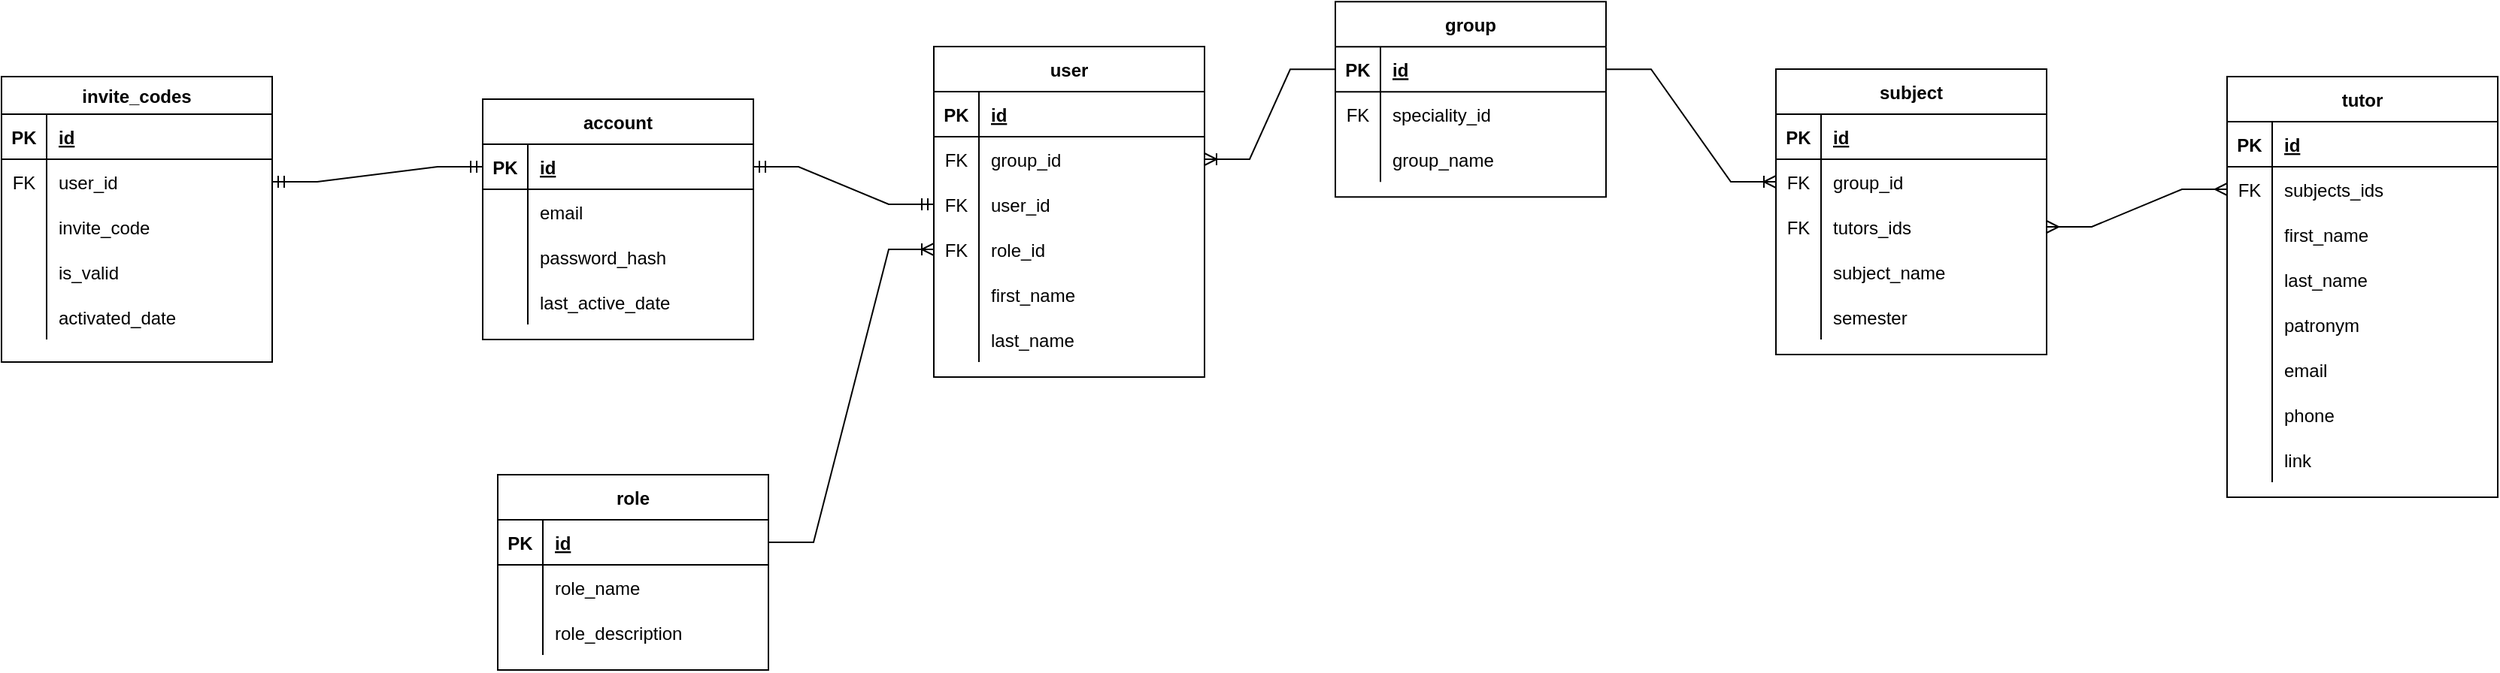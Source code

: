 <mxfile version="16.6.6" type="github">
  <diagram id="R2lEEEUBdFMjLlhIrx00" name="Page-1">
    <mxGraphModel dx="1038" dy="543" grid="1" gridSize="10" guides="1" tooltips="1" connect="1" arrows="1" fold="1" page="1" pageScale="1" pageWidth="3300" pageHeight="2339" math="0" shadow="0" extFonts="Permanent Marker^https://fonts.googleapis.com/css?family=Permanent+Marker">
      <root>
        <mxCell id="0" />
        <mxCell id="1" parent="0" />
        <mxCell id="s9eudYA9k4VS2AkBvRyM-84" value="group" style="shape=table;startSize=30;container=1;collapsible=1;childLayout=tableLayout;fixedRows=1;rowLines=0;fontStyle=1;align=center;resizeLast=1;" parent="1" vertex="1">
          <mxGeometry x="1457" y="1205.13" width="180" height="130" as="geometry" />
        </mxCell>
        <mxCell id="s9eudYA9k4VS2AkBvRyM-85" value="" style="shape=tableRow;horizontal=0;startSize=0;swimlaneHead=0;swimlaneBody=0;fillColor=none;collapsible=0;dropTarget=0;points=[[0,0.5],[1,0.5]];portConstraint=eastwest;top=0;left=0;right=0;bottom=1;" parent="s9eudYA9k4VS2AkBvRyM-84" vertex="1">
          <mxGeometry y="30" width="180" height="30" as="geometry" />
        </mxCell>
        <mxCell id="s9eudYA9k4VS2AkBvRyM-86" value="PK" style="shape=partialRectangle;connectable=0;fillColor=none;top=0;left=0;bottom=0;right=0;fontStyle=1;overflow=hidden;" parent="s9eudYA9k4VS2AkBvRyM-85" vertex="1">
          <mxGeometry width="30" height="30" as="geometry">
            <mxRectangle width="30" height="30" as="alternateBounds" />
          </mxGeometry>
        </mxCell>
        <mxCell id="s9eudYA9k4VS2AkBvRyM-87" value="id" style="shape=partialRectangle;connectable=0;fillColor=none;top=0;left=0;bottom=0;right=0;align=left;spacingLeft=6;fontStyle=5;overflow=hidden;" parent="s9eudYA9k4VS2AkBvRyM-85" vertex="1">
          <mxGeometry x="30" width="150" height="30" as="geometry">
            <mxRectangle width="150" height="30" as="alternateBounds" />
          </mxGeometry>
        </mxCell>
        <mxCell id="s9eudYA9k4VS2AkBvRyM-88" value="" style="shape=tableRow;horizontal=0;startSize=0;swimlaneHead=0;swimlaneBody=0;fillColor=none;collapsible=0;dropTarget=0;points=[[0,0.5],[1,0.5]];portConstraint=eastwest;top=0;left=0;right=0;bottom=0;" parent="s9eudYA9k4VS2AkBvRyM-84" vertex="1">
          <mxGeometry y="60" width="180" height="30" as="geometry" />
        </mxCell>
        <mxCell id="s9eudYA9k4VS2AkBvRyM-89" value="FK" style="shape=partialRectangle;connectable=0;fillColor=none;top=0;left=0;bottom=0;right=0;fontStyle=0;overflow=hidden;" parent="s9eudYA9k4VS2AkBvRyM-88" vertex="1">
          <mxGeometry width="30" height="30" as="geometry">
            <mxRectangle width="30" height="30" as="alternateBounds" />
          </mxGeometry>
        </mxCell>
        <mxCell id="s9eudYA9k4VS2AkBvRyM-90" value="speciality_id" style="shape=partialRectangle;connectable=0;fillColor=none;top=0;left=0;bottom=0;right=0;align=left;spacingLeft=6;fontStyle=0;overflow=hidden;" parent="s9eudYA9k4VS2AkBvRyM-88" vertex="1">
          <mxGeometry x="30" width="150" height="30" as="geometry">
            <mxRectangle width="150" height="30" as="alternateBounds" />
          </mxGeometry>
        </mxCell>
        <mxCell id="s9eudYA9k4VS2AkBvRyM-91" value="" style="shape=tableRow;horizontal=0;startSize=0;swimlaneHead=0;swimlaneBody=0;fillColor=none;collapsible=0;dropTarget=0;points=[[0,0.5],[1,0.5]];portConstraint=eastwest;top=0;left=0;right=0;bottom=0;" parent="s9eudYA9k4VS2AkBvRyM-84" vertex="1">
          <mxGeometry y="90" width="180" height="30" as="geometry" />
        </mxCell>
        <mxCell id="s9eudYA9k4VS2AkBvRyM-92" value="" style="shape=partialRectangle;connectable=0;fillColor=none;top=0;left=0;bottom=0;right=0;editable=1;overflow=hidden;" parent="s9eudYA9k4VS2AkBvRyM-91" vertex="1">
          <mxGeometry width="30" height="30" as="geometry">
            <mxRectangle width="30" height="30" as="alternateBounds" />
          </mxGeometry>
        </mxCell>
        <mxCell id="s9eudYA9k4VS2AkBvRyM-93" value="group_name" style="shape=partialRectangle;connectable=0;fillColor=none;top=0;left=0;bottom=0;right=0;align=left;spacingLeft=6;overflow=hidden;" parent="s9eudYA9k4VS2AkBvRyM-91" vertex="1">
          <mxGeometry x="30" width="150" height="30" as="geometry">
            <mxRectangle width="150" height="30" as="alternateBounds" />
          </mxGeometry>
        </mxCell>
        <mxCell id="s9eudYA9k4VS2AkBvRyM-110" value="subject" style="shape=table;startSize=30;container=1;collapsible=1;childLayout=tableLayout;fixedRows=1;rowLines=0;fontStyle=1;align=center;resizeLast=1;" parent="1" vertex="1">
          <mxGeometry x="1750" y="1250" width="180" height="190" as="geometry" />
        </mxCell>
        <mxCell id="s9eudYA9k4VS2AkBvRyM-111" value="" style="shape=tableRow;horizontal=0;startSize=0;swimlaneHead=0;swimlaneBody=0;fillColor=none;collapsible=0;dropTarget=0;points=[[0,0.5],[1,0.5]];portConstraint=eastwest;top=0;left=0;right=0;bottom=1;" parent="s9eudYA9k4VS2AkBvRyM-110" vertex="1">
          <mxGeometry y="30" width="180" height="30" as="geometry" />
        </mxCell>
        <mxCell id="s9eudYA9k4VS2AkBvRyM-112" value="PK" style="shape=partialRectangle;connectable=0;fillColor=none;top=0;left=0;bottom=0;right=0;fontStyle=1;overflow=hidden;" parent="s9eudYA9k4VS2AkBvRyM-111" vertex="1">
          <mxGeometry width="30" height="30" as="geometry">
            <mxRectangle width="30" height="30" as="alternateBounds" />
          </mxGeometry>
        </mxCell>
        <mxCell id="s9eudYA9k4VS2AkBvRyM-113" value="id" style="shape=partialRectangle;connectable=0;fillColor=none;top=0;left=0;bottom=0;right=0;align=left;spacingLeft=6;fontStyle=5;overflow=hidden;" parent="s9eudYA9k4VS2AkBvRyM-111" vertex="1">
          <mxGeometry x="30" width="150" height="30" as="geometry">
            <mxRectangle width="150" height="30" as="alternateBounds" />
          </mxGeometry>
        </mxCell>
        <mxCell id="s9eudYA9k4VS2AkBvRyM-114" value="" style="shape=tableRow;horizontal=0;startSize=0;swimlaneHead=0;swimlaneBody=0;fillColor=none;collapsible=0;dropTarget=0;points=[[0,0.5],[1,0.5]];portConstraint=eastwest;top=0;left=0;right=0;bottom=0;" parent="s9eudYA9k4VS2AkBvRyM-110" vertex="1">
          <mxGeometry y="60" width="180" height="30" as="geometry" />
        </mxCell>
        <mxCell id="s9eudYA9k4VS2AkBvRyM-115" value="FK" style="shape=partialRectangle;connectable=0;fillColor=none;top=0;left=0;bottom=0;right=0;fontStyle=0;overflow=hidden;" parent="s9eudYA9k4VS2AkBvRyM-114" vertex="1">
          <mxGeometry width="30" height="30" as="geometry">
            <mxRectangle width="30" height="30" as="alternateBounds" />
          </mxGeometry>
        </mxCell>
        <mxCell id="s9eudYA9k4VS2AkBvRyM-116" value="group_id" style="shape=partialRectangle;connectable=0;fillColor=none;top=0;left=0;bottom=0;right=0;align=left;spacingLeft=6;fontStyle=0;overflow=hidden;" parent="s9eudYA9k4VS2AkBvRyM-114" vertex="1">
          <mxGeometry x="30" width="150" height="30" as="geometry">
            <mxRectangle width="150" height="30" as="alternateBounds" />
          </mxGeometry>
        </mxCell>
        <mxCell id="s9eudYA9k4VS2AkBvRyM-117" value="" style="shape=tableRow;horizontal=0;startSize=0;swimlaneHead=0;swimlaneBody=0;fillColor=none;collapsible=0;dropTarget=0;points=[[0,0.5],[1,0.5]];portConstraint=eastwest;top=0;left=0;right=0;bottom=0;" parent="s9eudYA9k4VS2AkBvRyM-110" vertex="1">
          <mxGeometry y="90" width="180" height="30" as="geometry" />
        </mxCell>
        <mxCell id="s9eudYA9k4VS2AkBvRyM-118" value="FK" style="shape=partialRectangle;connectable=0;fillColor=none;top=0;left=0;bottom=0;right=0;fontStyle=0;overflow=hidden;" parent="s9eudYA9k4VS2AkBvRyM-117" vertex="1">
          <mxGeometry width="30" height="30" as="geometry">
            <mxRectangle width="30" height="30" as="alternateBounds" />
          </mxGeometry>
        </mxCell>
        <mxCell id="s9eudYA9k4VS2AkBvRyM-119" value="tutors_ids" style="shape=partialRectangle;connectable=0;fillColor=none;top=0;left=0;bottom=0;right=0;align=left;spacingLeft=6;fontStyle=0;overflow=hidden;" parent="s9eudYA9k4VS2AkBvRyM-117" vertex="1">
          <mxGeometry x="30" width="150" height="30" as="geometry">
            <mxRectangle width="150" height="30" as="alternateBounds" />
          </mxGeometry>
        </mxCell>
        <mxCell id="s9eudYA9k4VS2AkBvRyM-120" value="" style="shape=tableRow;horizontal=0;startSize=0;swimlaneHead=0;swimlaneBody=0;fillColor=none;collapsible=0;dropTarget=0;points=[[0,0.5],[1,0.5]];portConstraint=eastwest;top=0;left=0;right=0;bottom=0;" parent="s9eudYA9k4VS2AkBvRyM-110" vertex="1">
          <mxGeometry y="120" width="180" height="30" as="geometry" />
        </mxCell>
        <mxCell id="s9eudYA9k4VS2AkBvRyM-121" value="" style="shape=partialRectangle;connectable=0;fillColor=none;top=0;left=0;bottom=0;right=0;editable=1;overflow=hidden;" parent="s9eudYA9k4VS2AkBvRyM-120" vertex="1">
          <mxGeometry width="30" height="30" as="geometry">
            <mxRectangle width="30" height="30" as="alternateBounds" />
          </mxGeometry>
        </mxCell>
        <mxCell id="s9eudYA9k4VS2AkBvRyM-122" value="subject_name" style="shape=partialRectangle;connectable=0;fillColor=none;top=0;left=0;bottom=0;right=0;align=left;spacingLeft=6;overflow=hidden;" parent="s9eudYA9k4VS2AkBvRyM-120" vertex="1">
          <mxGeometry x="30" width="150" height="30" as="geometry">
            <mxRectangle width="150" height="30" as="alternateBounds" />
          </mxGeometry>
        </mxCell>
        <mxCell id="s9eudYA9k4VS2AkBvRyM-123" value="" style="shape=tableRow;horizontal=0;startSize=0;swimlaneHead=0;swimlaneBody=0;fillColor=none;collapsible=0;dropTarget=0;points=[[0,0.5],[1,0.5]];portConstraint=eastwest;top=0;left=0;right=0;bottom=0;" parent="s9eudYA9k4VS2AkBvRyM-110" vertex="1">
          <mxGeometry y="150" width="180" height="30" as="geometry" />
        </mxCell>
        <mxCell id="s9eudYA9k4VS2AkBvRyM-124" value="" style="shape=partialRectangle;connectable=0;fillColor=none;top=0;left=0;bottom=0;right=0;editable=1;overflow=hidden;" parent="s9eudYA9k4VS2AkBvRyM-123" vertex="1">
          <mxGeometry width="30" height="30" as="geometry">
            <mxRectangle width="30" height="30" as="alternateBounds" />
          </mxGeometry>
        </mxCell>
        <mxCell id="s9eudYA9k4VS2AkBvRyM-125" value="semester" style="shape=partialRectangle;connectable=0;fillColor=none;top=0;left=0;bottom=0;right=0;align=left;spacingLeft=6;overflow=hidden;" parent="s9eudYA9k4VS2AkBvRyM-123" vertex="1">
          <mxGeometry x="30" width="150" height="30" as="geometry">
            <mxRectangle width="150" height="30" as="alternateBounds" />
          </mxGeometry>
        </mxCell>
        <mxCell id="s9eudYA9k4VS2AkBvRyM-126" value="" style="edgeStyle=entityRelationEdgeStyle;fontSize=12;html=1;endArrow=ERoneToMany;rounded=0;entryX=0;entryY=0.5;entryDx=0;entryDy=0;exitX=1;exitY=0.5;exitDx=0;exitDy=0;" parent="1" source="s9eudYA9k4VS2AkBvRyM-85" target="s9eudYA9k4VS2AkBvRyM-114" edge="1">
          <mxGeometry width="100" height="100" relative="1" as="geometry">
            <mxPoint x="1987" y="1375.13" as="sourcePoint" />
            <mxPoint x="2087" y="1275.13" as="targetPoint" />
          </mxGeometry>
        </mxCell>
        <mxCell id="s9eudYA9k4VS2AkBvRyM-209" value="tutor" style="shape=table;startSize=30;container=1;collapsible=1;childLayout=tableLayout;fixedRows=1;rowLines=0;fontStyle=1;align=center;resizeLast=1;" parent="1" vertex="1">
          <mxGeometry x="2050" y="1255" width="180" height="280" as="geometry" />
        </mxCell>
        <mxCell id="s9eudYA9k4VS2AkBvRyM-210" value="" style="shape=tableRow;horizontal=0;startSize=0;swimlaneHead=0;swimlaneBody=0;fillColor=none;collapsible=0;dropTarget=0;points=[[0,0.5],[1,0.5]];portConstraint=eastwest;top=0;left=0;right=0;bottom=1;" parent="s9eudYA9k4VS2AkBvRyM-209" vertex="1">
          <mxGeometry y="30" width="180" height="30" as="geometry" />
        </mxCell>
        <mxCell id="s9eudYA9k4VS2AkBvRyM-211" value="PK" style="shape=partialRectangle;connectable=0;fillColor=none;top=0;left=0;bottom=0;right=0;fontStyle=1;overflow=hidden;" parent="s9eudYA9k4VS2AkBvRyM-210" vertex="1">
          <mxGeometry width="30" height="30" as="geometry">
            <mxRectangle width="30" height="30" as="alternateBounds" />
          </mxGeometry>
        </mxCell>
        <mxCell id="s9eudYA9k4VS2AkBvRyM-212" value="id" style="shape=partialRectangle;connectable=0;fillColor=none;top=0;left=0;bottom=0;right=0;align=left;spacingLeft=6;fontStyle=5;overflow=hidden;" parent="s9eudYA9k4VS2AkBvRyM-210" vertex="1">
          <mxGeometry x="30" width="150" height="30" as="geometry">
            <mxRectangle width="150" height="30" as="alternateBounds" />
          </mxGeometry>
        </mxCell>
        <mxCell id="s9eudYA9k4VS2AkBvRyM-213" value="" style="shape=tableRow;horizontal=0;startSize=0;swimlaneHead=0;swimlaneBody=0;fillColor=none;collapsible=0;dropTarget=0;points=[[0,0.5],[1,0.5]];portConstraint=eastwest;top=0;left=0;right=0;bottom=0;" parent="s9eudYA9k4VS2AkBvRyM-209" vertex="1">
          <mxGeometry y="60" width="180" height="30" as="geometry" />
        </mxCell>
        <mxCell id="s9eudYA9k4VS2AkBvRyM-214" value="FK" style="shape=partialRectangle;connectable=0;fillColor=none;top=0;left=0;bottom=0;right=0;fontStyle=0;overflow=hidden;" parent="s9eudYA9k4VS2AkBvRyM-213" vertex="1">
          <mxGeometry width="30" height="30" as="geometry">
            <mxRectangle width="30" height="30" as="alternateBounds" />
          </mxGeometry>
        </mxCell>
        <mxCell id="s9eudYA9k4VS2AkBvRyM-215" value="subjects_ids" style="shape=partialRectangle;connectable=0;fillColor=none;top=0;left=0;bottom=0;right=0;align=left;spacingLeft=6;fontStyle=0;overflow=hidden;" parent="s9eudYA9k4VS2AkBvRyM-213" vertex="1">
          <mxGeometry x="30" width="150" height="30" as="geometry">
            <mxRectangle width="150" height="30" as="alternateBounds" />
          </mxGeometry>
        </mxCell>
        <mxCell id="s9eudYA9k4VS2AkBvRyM-216" value="" style="shape=tableRow;horizontal=0;startSize=0;swimlaneHead=0;swimlaneBody=0;fillColor=none;collapsible=0;dropTarget=0;points=[[0,0.5],[1,0.5]];portConstraint=eastwest;top=0;left=0;right=0;bottom=0;" parent="s9eudYA9k4VS2AkBvRyM-209" vertex="1">
          <mxGeometry y="90" width="180" height="30" as="geometry" />
        </mxCell>
        <mxCell id="s9eudYA9k4VS2AkBvRyM-217" value="" style="shape=partialRectangle;connectable=0;fillColor=none;top=0;left=0;bottom=0;right=0;editable=1;overflow=hidden;" parent="s9eudYA9k4VS2AkBvRyM-216" vertex="1">
          <mxGeometry width="30" height="30" as="geometry">
            <mxRectangle width="30" height="30" as="alternateBounds" />
          </mxGeometry>
        </mxCell>
        <mxCell id="s9eudYA9k4VS2AkBvRyM-218" value="first_name" style="shape=partialRectangle;connectable=0;fillColor=none;top=0;left=0;bottom=0;right=0;align=left;spacingLeft=6;overflow=hidden;" parent="s9eudYA9k4VS2AkBvRyM-216" vertex="1">
          <mxGeometry x="30" width="150" height="30" as="geometry">
            <mxRectangle width="150" height="30" as="alternateBounds" />
          </mxGeometry>
        </mxCell>
        <mxCell id="s9eudYA9k4VS2AkBvRyM-219" value="" style="shape=tableRow;horizontal=0;startSize=0;swimlaneHead=0;swimlaneBody=0;fillColor=none;collapsible=0;dropTarget=0;points=[[0,0.5],[1,0.5]];portConstraint=eastwest;top=0;left=0;right=0;bottom=0;" parent="s9eudYA9k4VS2AkBvRyM-209" vertex="1">
          <mxGeometry y="120" width="180" height="30" as="geometry" />
        </mxCell>
        <mxCell id="s9eudYA9k4VS2AkBvRyM-220" value="" style="shape=partialRectangle;connectable=0;fillColor=none;top=0;left=0;bottom=0;right=0;editable=1;overflow=hidden;" parent="s9eudYA9k4VS2AkBvRyM-219" vertex="1">
          <mxGeometry width="30" height="30" as="geometry">
            <mxRectangle width="30" height="30" as="alternateBounds" />
          </mxGeometry>
        </mxCell>
        <mxCell id="s9eudYA9k4VS2AkBvRyM-221" value="last_name" style="shape=partialRectangle;connectable=0;fillColor=none;top=0;left=0;bottom=0;right=0;align=left;spacingLeft=6;overflow=hidden;" parent="s9eudYA9k4VS2AkBvRyM-219" vertex="1">
          <mxGeometry x="30" width="150" height="30" as="geometry">
            <mxRectangle width="150" height="30" as="alternateBounds" />
          </mxGeometry>
        </mxCell>
        <mxCell id="s9eudYA9k4VS2AkBvRyM-222" value="" style="shape=tableRow;horizontal=0;startSize=0;swimlaneHead=0;swimlaneBody=0;fillColor=none;collapsible=0;dropTarget=0;points=[[0,0.5],[1,0.5]];portConstraint=eastwest;top=0;left=0;right=0;bottom=0;" parent="s9eudYA9k4VS2AkBvRyM-209" vertex="1">
          <mxGeometry y="150" width="180" height="30" as="geometry" />
        </mxCell>
        <mxCell id="s9eudYA9k4VS2AkBvRyM-223" value="" style="shape=partialRectangle;connectable=0;fillColor=none;top=0;left=0;bottom=0;right=0;editable=1;overflow=hidden;" parent="s9eudYA9k4VS2AkBvRyM-222" vertex="1">
          <mxGeometry width="30" height="30" as="geometry">
            <mxRectangle width="30" height="30" as="alternateBounds" />
          </mxGeometry>
        </mxCell>
        <mxCell id="s9eudYA9k4VS2AkBvRyM-224" value="patronym" style="shape=partialRectangle;connectable=0;fillColor=none;top=0;left=0;bottom=0;right=0;align=left;spacingLeft=6;overflow=hidden;" parent="s9eudYA9k4VS2AkBvRyM-222" vertex="1">
          <mxGeometry x="30" width="150" height="30" as="geometry">
            <mxRectangle width="150" height="30" as="alternateBounds" />
          </mxGeometry>
        </mxCell>
        <mxCell id="s9eudYA9k4VS2AkBvRyM-225" value="" style="shape=tableRow;horizontal=0;startSize=0;swimlaneHead=0;swimlaneBody=0;fillColor=none;collapsible=0;dropTarget=0;points=[[0,0.5],[1,0.5]];portConstraint=eastwest;top=0;left=0;right=0;bottom=0;" parent="s9eudYA9k4VS2AkBvRyM-209" vertex="1">
          <mxGeometry y="180" width="180" height="30" as="geometry" />
        </mxCell>
        <mxCell id="s9eudYA9k4VS2AkBvRyM-226" value="" style="shape=partialRectangle;connectable=0;fillColor=none;top=0;left=0;bottom=0;right=0;editable=1;overflow=hidden;" parent="s9eudYA9k4VS2AkBvRyM-225" vertex="1">
          <mxGeometry width="30" height="30" as="geometry">
            <mxRectangle width="30" height="30" as="alternateBounds" />
          </mxGeometry>
        </mxCell>
        <mxCell id="s9eudYA9k4VS2AkBvRyM-227" value="email" style="shape=partialRectangle;connectable=0;fillColor=none;top=0;left=0;bottom=0;right=0;align=left;spacingLeft=6;overflow=hidden;" parent="s9eudYA9k4VS2AkBvRyM-225" vertex="1">
          <mxGeometry x="30" width="150" height="30" as="geometry">
            <mxRectangle width="150" height="30" as="alternateBounds" />
          </mxGeometry>
        </mxCell>
        <mxCell id="s9eudYA9k4VS2AkBvRyM-228" value="" style="shape=tableRow;horizontal=0;startSize=0;swimlaneHead=0;swimlaneBody=0;fillColor=none;collapsible=0;dropTarget=0;points=[[0,0.5],[1,0.5]];portConstraint=eastwest;top=0;left=0;right=0;bottom=0;" parent="s9eudYA9k4VS2AkBvRyM-209" vertex="1">
          <mxGeometry y="210" width="180" height="30" as="geometry" />
        </mxCell>
        <mxCell id="s9eudYA9k4VS2AkBvRyM-229" value="" style="shape=partialRectangle;connectable=0;fillColor=none;top=0;left=0;bottom=0;right=0;editable=1;overflow=hidden;" parent="s9eudYA9k4VS2AkBvRyM-228" vertex="1">
          <mxGeometry width="30" height="30" as="geometry">
            <mxRectangle width="30" height="30" as="alternateBounds" />
          </mxGeometry>
        </mxCell>
        <mxCell id="s9eudYA9k4VS2AkBvRyM-230" value="phone" style="shape=partialRectangle;connectable=0;fillColor=none;top=0;left=0;bottom=0;right=0;align=left;spacingLeft=6;overflow=hidden;" parent="s9eudYA9k4VS2AkBvRyM-228" vertex="1">
          <mxGeometry x="30" width="150" height="30" as="geometry">
            <mxRectangle width="150" height="30" as="alternateBounds" />
          </mxGeometry>
        </mxCell>
        <mxCell id="s9eudYA9k4VS2AkBvRyM-231" value="" style="shape=tableRow;horizontal=0;startSize=0;swimlaneHead=0;swimlaneBody=0;fillColor=none;collapsible=0;dropTarget=0;points=[[0,0.5],[1,0.5]];portConstraint=eastwest;top=0;left=0;right=0;bottom=0;" parent="s9eudYA9k4VS2AkBvRyM-209" vertex="1">
          <mxGeometry y="240" width="180" height="30" as="geometry" />
        </mxCell>
        <mxCell id="s9eudYA9k4VS2AkBvRyM-232" value="" style="shape=partialRectangle;connectable=0;fillColor=none;top=0;left=0;bottom=0;right=0;editable=1;overflow=hidden;" parent="s9eudYA9k4VS2AkBvRyM-231" vertex="1">
          <mxGeometry width="30" height="30" as="geometry">
            <mxRectangle width="30" height="30" as="alternateBounds" />
          </mxGeometry>
        </mxCell>
        <mxCell id="s9eudYA9k4VS2AkBvRyM-233" value="link" style="shape=partialRectangle;connectable=0;fillColor=none;top=0;left=0;bottom=0;right=0;align=left;spacingLeft=6;overflow=hidden;" parent="s9eudYA9k4VS2AkBvRyM-231" vertex="1">
          <mxGeometry x="30" width="150" height="30" as="geometry">
            <mxRectangle width="150" height="30" as="alternateBounds" />
          </mxGeometry>
        </mxCell>
        <mxCell id="s9eudYA9k4VS2AkBvRyM-234" value="" style="edgeStyle=entityRelationEdgeStyle;fontSize=12;html=1;endArrow=ERmany;startArrow=ERmany;rounded=0;entryX=0;entryY=0.5;entryDx=0;entryDy=0;exitX=1;exitY=0.5;exitDx=0;exitDy=0;" parent="1" source="s9eudYA9k4VS2AkBvRyM-117" target="s9eudYA9k4VS2AkBvRyM-213" edge="1">
          <mxGeometry width="100" height="100" relative="1" as="geometry">
            <mxPoint x="1907" y="1660" as="sourcePoint" />
            <mxPoint x="2007" y="1560" as="targetPoint" />
          </mxGeometry>
        </mxCell>
        <mxCell id="s9eudYA9k4VS2AkBvRyM-238" value="account" style="shape=table;startSize=30;container=1;collapsible=1;childLayout=tableLayout;fixedRows=1;rowLines=0;fontStyle=1;align=center;resizeLast=1;" parent="1" vertex="1">
          <mxGeometry x="890" y="1270" width="180" height="160" as="geometry" />
        </mxCell>
        <mxCell id="s9eudYA9k4VS2AkBvRyM-239" value="" style="shape=tableRow;horizontal=0;startSize=0;swimlaneHead=0;swimlaneBody=0;fillColor=none;collapsible=0;dropTarget=0;points=[[0,0.5],[1,0.5]];portConstraint=eastwest;top=0;left=0;right=0;bottom=1;" parent="s9eudYA9k4VS2AkBvRyM-238" vertex="1">
          <mxGeometry y="30" width="180" height="30" as="geometry" />
        </mxCell>
        <mxCell id="s9eudYA9k4VS2AkBvRyM-240" value="PK" style="shape=partialRectangle;connectable=0;fillColor=none;top=0;left=0;bottom=0;right=0;fontStyle=1;overflow=hidden;" parent="s9eudYA9k4VS2AkBvRyM-239" vertex="1">
          <mxGeometry width="30" height="30" as="geometry">
            <mxRectangle width="30" height="30" as="alternateBounds" />
          </mxGeometry>
        </mxCell>
        <mxCell id="s9eudYA9k4VS2AkBvRyM-241" value="id" style="shape=partialRectangle;connectable=0;fillColor=none;top=0;left=0;bottom=0;right=0;align=left;spacingLeft=6;fontStyle=5;overflow=hidden;" parent="s9eudYA9k4VS2AkBvRyM-239" vertex="1">
          <mxGeometry x="30" width="150" height="30" as="geometry">
            <mxRectangle width="150" height="30" as="alternateBounds" />
          </mxGeometry>
        </mxCell>
        <mxCell id="s9eudYA9k4VS2AkBvRyM-242" value="" style="shape=tableRow;horizontal=0;startSize=0;swimlaneHead=0;swimlaneBody=0;fillColor=none;collapsible=0;dropTarget=0;points=[[0,0.5],[1,0.5]];portConstraint=eastwest;top=0;left=0;right=0;bottom=0;" parent="s9eudYA9k4VS2AkBvRyM-238" vertex="1">
          <mxGeometry y="60" width="180" height="30" as="geometry" />
        </mxCell>
        <mxCell id="s9eudYA9k4VS2AkBvRyM-243" value="" style="shape=partialRectangle;connectable=0;fillColor=none;top=0;left=0;bottom=0;right=0;editable=1;overflow=hidden;" parent="s9eudYA9k4VS2AkBvRyM-242" vertex="1">
          <mxGeometry width="30" height="30" as="geometry">
            <mxRectangle width="30" height="30" as="alternateBounds" />
          </mxGeometry>
        </mxCell>
        <mxCell id="s9eudYA9k4VS2AkBvRyM-244" value="email" style="shape=partialRectangle;connectable=0;fillColor=none;top=0;left=0;bottom=0;right=0;align=left;spacingLeft=6;overflow=hidden;" parent="s9eudYA9k4VS2AkBvRyM-242" vertex="1">
          <mxGeometry x="30" width="150" height="30" as="geometry">
            <mxRectangle width="150" height="30" as="alternateBounds" />
          </mxGeometry>
        </mxCell>
        <mxCell id="s9eudYA9k4VS2AkBvRyM-245" value="" style="shape=tableRow;horizontal=0;startSize=0;swimlaneHead=0;swimlaneBody=0;fillColor=none;collapsible=0;dropTarget=0;points=[[0,0.5],[1,0.5]];portConstraint=eastwest;top=0;left=0;right=0;bottom=0;" parent="s9eudYA9k4VS2AkBvRyM-238" vertex="1">
          <mxGeometry y="90" width="180" height="30" as="geometry" />
        </mxCell>
        <mxCell id="s9eudYA9k4VS2AkBvRyM-246" value="" style="shape=partialRectangle;connectable=0;fillColor=none;top=0;left=0;bottom=0;right=0;editable=1;overflow=hidden;" parent="s9eudYA9k4VS2AkBvRyM-245" vertex="1">
          <mxGeometry width="30" height="30" as="geometry">
            <mxRectangle width="30" height="30" as="alternateBounds" />
          </mxGeometry>
        </mxCell>
        <mxCell id="s9eudYA9k4VS2AkBvRyM-247" value="password_hash" style="shape=partialRectangle;connectable=0;fillColor=none;top=0;left=0;bottom=0;right=0;align=left;spacingLeft=6;overflow=hidden;" parent="s9eudYA9k4VS2AkBvRyM-245" vertex="1">
          <mxGeometry x="30" width="150" height="30" as="geometry">
            <mxRectangle width="150" height="30" as="alternateBounds" />
          </mxGeometry>
        </mxCell>
        <mxCell id="s9eudYA9k4VS2AkBvRyM-248" value="" style="shape=tableRow;horizontal=0;startSize=0;swimlaneHead=0;swimlaneBody=0;fillColor=none;collapsible=0;dropTarget=0;points=[[0,0.5],[1,0.5]];portConstraint=eastwest;top=0;left=0;right=0;bottom=0;" parent="s9eudYA9k4VS2AkBvRyM-238" vertex="1">
          <mxGeometry y="120" width="180" height="30" as="geometry" />
        </mxCell>
        <mxCell id="s9eudYA9k4VS2AkBvRyM-249" value="" style="shape=partialRectangle;connectable=0;fillColor=none;top=0;left=0;bottom=0;right=0;editable=1;overflow=hidden;" parent="s9eudYA9k4VS2AkBvRyM-248" vertex="1">
          <mxGeometry width="30" height="30" as="geometry">
            <mxRectangle width="30" height="30" as="alternateBounds" />
          </mxGeometry>
        </mxCell>
        <mxCell id="s9eudYA9k4VS2AkBvRyM-250" value="last_active_date" style="shape=partialRectangle;connectable=0;fillColor=none;top=0;left=0;bottom=0;right=0;align=left;spacingLeft=6;overflow=hidden;" parent="s9eudYA9k4VS2AkBvRyM-248" vertex="1">
          <mxGeometry x="30" width="150" height="30" as="geometry">
            <mxRectangle width="150" height="30" as="alternateBounds" />
          </mxGeometry>
        </mxCell>
        <mxCell id="s9eudYA9k4VS2AkBvRyM-251" value="user" style="shape=table;startSize=30;container=1;collapsible=1;childLayout=tableLayout;fixedRows=1;rowLines=0;fontStyle=1;align=center;resizeLast=1;" parent="1" vertex="1">
          <mxGeometry x="1190" y="1235" width="180" height="220" as="geometry" />
        </mxCell>
        <mxCell id="s9eudYA9k4VS2AkBvRyM-252" value="" style="shape=tableRow;horizontal=0;startSize=0;swimlaneHead=0;swimlaneBody=0;fillColor=none;collapsible=0;dropTarget=0;points=[[0,0.5],[1,0.5]];portConstraint=eastwest;top=0;left=0;right=0;bottom=1;" parent="s9eudYA9k4VS2AkBvRyM-251" vertex="1">
          <mxGeometry y="30" width="180" height="30" as="geometry" />
        </mxCell>
        <mxCell id="s9eudYA9k4VS2AkBvRyM-253" value="PK" style="shape=partialRectangle;connectable=0;fillColor=none;top=0;left=0;bottom=0;right=0;fontStyle=1;overflow=hidden;" parent="s9eudYA9k4VS2AkBvRyM-252" vertex="1">
          <mxGeometry width="30" height="30" as="geometry">
            <mxRectangle width="30" height="30" as="alternateBounds" />
          </mxGeometry>
        </mxCell>
        <mxCell id="s9eudYA9k4VS2AkBvRyM-254" value="id" style="shape=partialRectangle;connectable=0;fillColor=none;top=0;left=0;bottom=0;right=0;align=left;spacingLeft=6;fontStyle=5;overflow=hidden;" parent="s9eudYA9k4VS2AkBvRyM-252" vertex="1">
          <mxGeometry x="30" width="150" height="30" as="geometry">
            <mxRectangle width="150" height="30" as="alternateBounds" />
          </mxGeometry>
        </mxCell>
        <mxCell id="s9eudYA9k4VS2AkBvRyM-255" value="" style="shape=tableRow;horizontal=0;startSize=0;swimlaneHead=0;swimlaneBody=0;fillColor=none;collapsible=0;dropTarget=0;points=[[0,0.5],[1,0.5]];portConstraint=eastwest;top=0;left=0;right=0;bottom=0;" parent="s9eudYA9k4VS2AkBvRyM-251" vertex="1">
          <mxGeometry y="60" width="180" height="30" as="geometry" />
        </mxCell>
        <mxCell id="s9eudYA9k4VS2AkBvRyM-256" value="FK" style="shape=partialRectangle;connectable=0;fillColor=none;top=0;left=0;bottom=0;right=0;fontStyle=0;overflow=hidden;" parent="s9eudYA9k4VS2AkBvRyM-255" vertex="1">
          <mxGeometry width="30" height="30" as="geometry">
            <mxRectangle width="30" height="30" as="alternateBounds" />
          </mxGeometry>
        </mxCell>
        <mxCell id="s9eudYA9k4VS2AkBvRyM-257" value="group_id" style="shape=partialRectangle;connectable=0;fillColor=none;top=0;left=0;bottom=0;right=0;align=left;spacingLeft=6;fontStyle=0;overflow=hidden;" parent="s9eudYA9k4VS2AkBvRyM-255" vertex="1">
          <mxGeometry x="30" width="150" height="30" as="geometry">
            <mxRectangle width="150" height="30" as="alternateBounds" />
          </mxGeometry>
        </mxCell>
        <mxCell id="s9eudYA9k4VS2AkBvRyM-258" value="" style="shape=tableRow;horizontal=0;startSize=0;swimlaneHead=0;swimlaneBody=0;fillColor=none;collapsible=0;dropTarget=0;points=[[0,0.5],[1,0.5]];portConstraint=eastwest;top=0;left=0;right=0;bottom=0;" parent="s9eudYA9k4VS2AkBvRyM-251" vertex="1">
          <mxGeometry y="90" width="180" height="30" as="geometry" />
        </mxCell>
        <mxCell id="s9eudYA9k4VS2AkBvRyM-259" value="FK" style="shape=partialRectangle;connectable=0;fillColor=none;top=0;left=0;bottom=0;right=0;fontStyle=0;overflow=hidden;" parent="s9eudYA9k4VS2AkBvRyM-258" vertex="1">
          <mxGeometry width="30" height="30" as="geometry">
            <mxRectangle width="30" height="30" as="alternateBounds" />
          </mxGeometry>
        </mxCell>
        <mxCell id="s9eudYA9k4VS2AkBvRyM-260" value="user_id" style="shape=partialRectangle;connectable=0;fillColor=none;top=0;left=0;bottom=0;right=0;align=left;spacingLeft=6;fontStyle=0;overflow=hidden;" parent="s9eudYA9k4VS2AkBvRyM-258" vertex="1">
          <mxGeometry x="30" width="150" height="30" as="geometry">
            <mxRectangle width="150" height="30" as="alternateBounds" />
          </mxGeometry>
        </mxCell>
        <mxCell id="s9eudYA9k4VS2AkBvRyM-261" value="" style="shape=tableRow;horizontal=0;startSize=0;swimlaneHead=0;swimlaneBody=0;fillColor=none;collapsible=0;dropTarget=0;points=[[0,0.5],[1,0.5]];portConstraint=eastwest;top=0;left=0;right=0;bottom=0;" parent="s9eudYA9k4VS2AkBvRyM-251" vertex="1">
          <mxGeometry y="120" width="180" height="30" as="geometry" />
        </mxCell>
        <mxCell id="s9eudYA9k4VS2AkBvRyM-262" value="FK" style="shape=partialRectangle;connectable=0;fillColor=none;top=0;left=0;bottom=0;right=0;fontStyle=0;overflow=hidden;" parent="s9eudYA9k4VS2AkBvRyM-261" vertex="1">
          <mxGeometry width="30" height="30" as="geometry">
            <mxRectangle width="30" height="30" as="alternateBounds" />
          </mxGeometry>
        </mxCell>
        <mxCell id="s9eudYA9k4VS2AkBvRyM-263" value="role_id" style="shape=partialRectangle;connectable=0;fillColor=none;top=0;left=0;bottom=0;right=0;align=left;spacingLeft=6;fontStyle=0;overflow=hidden;" parent="s9eudYA9k4VS2AkBvRyM-261" vertex="1">
          <mxGeometry x="30" width="150" height="30" as="geometry">
            <mxRectangle width="150" height="30" as="alternateBounds" />
          </mxGeometry>
        </mxCell>
        <mxCell id="s9eudYA9k4VS2AkBvRyM-264" value="" style="shape=tableRow;horizontal=0;startSize=0;swimlaneHead=0;swimlaneBody=0;fillColor=none;collapsible=0;dropTarget=0;points=[[0,0.5],[1,0.5]];portConstraint=eastwest;top=0;left=0;right=0;bottom=0;" parent="s9eudYA9k4VS2AkBvRyM-251" vertex="1">
          <mxGeometry y="150" width="180" height="30" as="geometry" />
        </mxCell>
        <mxCell id="s9eudYA9k4VS2AkBvRyM-265" value="" style="shape=partialRectangle;connectable=0;fillColor=none;top=0;left=0;bottom=0;right=0;editable=1;overflow=hidden;" parent="s9eudYA9k4VS2AkBvRyM-264" vertex="1">
          <mxGeometry width="30" height="30" as="geometry">
            <mxRectangle width="30" height="30" as="alternateBounds" />
          </mxGeometry>
        </mxCell>
        <mxCell id="s9eudYA9k4VS2AkBvRyM-266" value="first_name" style="shape=partialRectangle;connectable=0;fillColor=none;top=0;left=0;bottom=0;right=0;align=left;spacingLeft=6;overflow=hidden;" parent="s9eudYA9k4VS2AkBvRyM-264" vertex="1">
          <mxGeometry x="30" width="150" height="30" as="geometry">
            <mxRectangle width="150" height="30" as="alternateBounds" />
          </mxGeometry>
        </mxCell>
        <mxCell id="s9eudYA9k4VS2AkBvRyM-267" value="" style="shape=tableRow;horizontal=0;startSize=0;swimlaneHead=0;swimlaneBody=0;fillColor=none;collapsible=0;dropTarget=0;points=[[0,0.5],[1,0.5]];portConstraint=eastwest;top=0;left=0;right=0;bottom=0;" parent="s9eudYA9k4VS2AkBvRyM-251" vertex="1">
          <mxGeometry y="180" width="180" height="30" as="geometry" />
        </mxCell>
        <mxCell id="s9eudYA9k4VS2AkBvRyM-268" value="" style="shape=partialRectangle;connectable=0;fillColor=none;top=0;left=0;bottom=0;right=0;editable=1;overflow=hidden;" parent="s9eudYA9k4VS2AkBvRyM-267" vertex="1">
          <mxGeometry width="30" height="30" as="geometry">
            <mxRectangle width="30" height="30" as="alternateBounds" />
          </mxGeometry>
        </mxCell>
        <mxCell id="s9eudYA9k4VS2AkBvRyM-269" value="last_name" style="shape=partialRectangle;connectable=0;fillColor=none;top=0;left=0;bottom=0;right=0;align=left;spacingLeft=6;overflow=hidden;" parent="s9eudYA9k4VS2AkBvRyM-267" vertex="1">
          <mxGeometry x="30" width="150" height="30" as="geometry">
            <mxRectangle width="150" height="30" as="alternateBounds" />
          </mxGeometry>
        </mxCell>
        <mxCell id="s9eudYA9k4VS2AkBvRyM-270" value="role" style="shape=table;startSize=30;container=1;collapsible=1;childLayout=tableLayout;fixedRows=1;rowLines=0;fontStyle=1;align=center;resizeLast=1;" parent="1" vertex="1">
          <mxGeometry x="900" y="1520" width="180" height="130" as="geometry" />
        </mxCell>
        <mxCell id="s9eudYA9k4VS2AkBvRyM-271" value="" style="shape=tableRow;horizontal=0;startSize=0;swimlaneHead=0;swimlaneBody=0;fillColor=none;collapsible=0;dropTarget=0;points=[[0,0.5],[1,0.5]];portConstraint=eastwest;top=0;left=0;right=0;bottom=1;" parent="s9eudYA9k4VS2AkBvRyM-270" vertex="1">
          <mxGeometry y="30" width="180" height="30" as="geometry" />
        </mxCell>
        <mxCell id="s9eudYA9k4VS2AkBvRyM-272" value="PK" style="shape=partialRectangle;connectable=0;fillColor=none;top=0;left=0;bottom=0;right=0;fontStyle=1;overflow=hidden;" parent="s9eudYA9k4VS2AkBvRyM-271" vertex="1">
          <mxGeometry width="30" height="30" as="geometry">
            <mxRectangle width="30" height="30" as="alternateBounds" />
          </mxGeometry>
        </mxCell>
        <mxCell id="s9eudYA9k4VS2AkBvRyM-273" value="id" style="shape=partialRectangle;connectable=0;fillColor=none;top=0;left=0;bottom=0;right=0;align=left;spacingLeft=6;fontStyle=5;overflow=hidden;" parent="s9eudYA9k4VS2AkBvRyM-271" vertex="1">
          <mxGeometry x="30" width="150" height="30" as="geometry">
            <mxRectangle width="150" height="30" as="alternateBounds" />
          </mxGeometry>
        </mxCell>
        <mxCell id="s9eudYA9k4VS2AkBvRyM-274" value="" style="shape=tableRow;horizontal=0;startSize=0;swimlaneHead=0;swimlaneBody=0;fillColor=none;collapsible=0;dropTarget=0;points=[[0,0.5],[1,0.5]];portConstraint=eastwest;top=0;left=0;right=0;bottom=0;" parent="s9eudYA9k4VS2AkBvRyM-270" vertex="1">
          <mxGeometry y="60" width="180" height="30" as="geometry" />
        </mxCell>
        <mxCell id="s9eudYA9k4VS2AkBvRyM-275" value="" style="shape=partialRectangle;connectable=0;fillColor=none;top=0;left=0;bottom=0;right=0;editable=1;overflow=hidden;" parent="s9eudYA9k4VS2AkBvRyM-274" vertex="1">
          <mxGeometry width="30" height="30" as="geometry">
            <mxRectangle width="30" height="30" as="alternateBounds" />
          </mxGeometry>
        </mxCell>
        <mxCell id="s9eudYA9k4VS2AkBvRyM-276" value="role_name" style="shape=partialRectangle;connectable=0;fillColor=none;top=0;left=0;bottom=0;right=0;align=left;spacingLeft=6;overflow=hidden;" parent="s9eudYA9k4VS2AkBvRyM-274" vertex="1">
          <mxGeometry x="30" width="150" height="30" as="geometry">
            <mxRectangle width="150" height="30" as="alternateBounds" />
          </mxGeometry>
        </mxCell>
        <mxCell id="s9eudYA9k4VS2AkBvRyM-277" value="" style="shape=tableRow;horizontal=0;startSize=0;swimlaneHead=0;swimlaneBody=0;fillColor=none;collapsible=0;dropTarget=0;points=[[0,0.5],[1,0.5]];portConstraint=eastwest;top=0;left=0;right=0;bottom=0;" parent="s9eudYA9k4VS2AkBvRyM-270" vertex="1">
          <mxGeometry y="90" width="180" height="30" as="geometry" />
        </mxCell>
        <mxCell id="s9eudYA9k4VS2AkBvRyM-278" value="" style="shape=partialRectangle;connectable=0;fillColor=none;top=0;left=0;bottom=0;right=0;editable=1;overflow=hidden;" parent="s9eudYA9k4VS2AkBvRyM-277" vertex="1">
          <mxGeometry width="30" height="30" as="geometry">
            <mxRectangle width="30" height="30" as="alternateBounds" />
          </mxGeometry>
        </mxCell>
        <mxCell id="s9eudYA9k4VS2AkBvRyM-279" value="role_description" style="shape=partialRectangle;connectable=0;fillColor=none;top=0;left=0;bottom=0;right=0;align=left;spacingLeft=6;overflow=hidden;" parent="s9eudYA9k4VS2AkBvRyM-277" vertex="1">
          <mxGeometry x="30" width="150" height="30" as="geometry">
            <mxRectangle width="150" height="30" as="alternateBounds" />
          </mxGeometry>
        </mxCell>
        <mxCell id="s9eudYA9k4VS2AkBvRyM-280" value="" style="edgeStyle=entityRelationEdgeStyle;fontSize=12;html=1;endArrow=ERoneToMany;rounded=0;exitX=1;exitY=0.5;exitDx=0;exitDy=0;entryX=0;entryY=0.5;entryDx=0;entryDy=0;" parent="1" source="s9eudYA9k4VS2AkBvRyM-271" target="s9eudYA9k4VS2AkBvRyM-261" edge="1">
          <mxGeometry width="100" height="100" relative="1" as="geometry">
            <mxPoint x="2097" y="2046.08" as="sourcePoint" />
            <mxPoint x="2197" y="1946.08" as="targetPoint" />
          </mxGeometry>
        </mxCell>
        <mxCell id="s9eudYA9k4VS2AkBvRyM-281" value="" style="edgeStyle=entityRelationEdgeStyle;fontSize=12;html=1;endArrow=ERmandOne;startArrow=ERmandOne;rounded=0;entryX=0;entryY=0.5;entryDx=0;entryDy=0;exitX=1;exitY=0.5;exitDx=0;exitDy=0;" parent="1" source="s9eudYA9k4VS2AkBvRyM-239" target="s9eudYA9k4VS2AkBvRyM-258" edge="1">
          <mxGeometry width="100" height="100" relative="1" as="geometry">
            <mxPoint x="1377" y="2196.08" as="sourcePoint" />
            <mxPoint x="1477" y="2096.08" as="targetPoint" />
          </mxGeometry>
        </mxCell>
        <mxCell id="s9eudYA9k4VS2AkBvRyM-283" value="" style="edgeStyle=entityRelationEdgeStyle;fontSize=12;html=1;endArrow=ERoneToMany;rounded=0;entryX=1;entryY=0.5;entryDx=0;entryDy=0;exitX=0;exitY=0.5;exitDx=0;exitDy=0;" parent="1" source="s9eudYA9k4VS2AkBvRyM-85" target="s9eudYA9k4VS2AkBvRyM-255" edge="1">
          <mxGeometry width="100" height="100" relative="1" as="geometry">
            <mxPoint x="1437" y="1530" as="sourcePoint" />
            <mxPoint x="1537" y="1430" as="targetPoint" />
          </mxGeometry>
        </mxCell>
        <mxCell id="s9eudYA9k4VS2AkBvRyM-284" value="invite_codes" style="shape=table;startSize=25;container=1;collapsible=1;childLayout=tableLayout;fixedRows=1;rowLines=0;fontStyle=1;align=center;resizeLast=1;" parent="1" vertex="1">
          <mxGeometry x="570" y="1255" width="180" height="190" as="geometry" />
        </mxCell>
        <mxCell id="s9eudYA9k4VS2AkBvRyM-285" value="" style="shape=tableRow;horizontal=0;startSize=0;swimlaneHead=0;swimlaneBody=0;fillColor=none;collapsible=0;dropTarget=0;points=[[0,0.5],[1,0.5]];portConstraint=eastwest;top=0;left=0;right=0;bottom=1;" parent="s9eudYA9k4VS2AkBvRyM-284" vertex="1">
          <mxGeometry y="25" width="180" height="30" as="geometry" />
        </mxCell>
        <mxCell id="s9eudYA9k4VS2AkBvRyM-286" value="PK" style="shape=partialRectangle;connectable=0;fillColor=none;top=0;left=0;bottom=0;right=0;fontStyle=1;overflow=hidden;" parent="s9eudYA9k4VS2AkBvRyM-285" vertex="1">
          <mxGeometry width="30" height="30" as="geometry">
            <mxRectangle width="30" height="30" as="alternateBounds" />
          </mxGeometry>
        </mxCell>
        <mxCell id="s9eudYA9k4VS2AkBvRyM-287" value="id" style="shape=partialRectangle;connectable=0;fillColor=none;top=0;left=0;bottom=0;right=0;align=left;spacingLeft=6;fontStyle=5;overflow=hidden;" parent="s9eudYA9k4VS2AkBvRyM-285" vertex="1">
          <mxGeometry x="30" width="150" height="30" as="geometry">
            <mxRectangle width="150" height="30" as="alternateBounds" />
          </mxGeometry>
        </mxCell>
        <mxCell id="s9eudYA9k4VS2AkBvRyM-288" value="" style="shape=tableRow;horizontal=0;startSize=0;swimlaneHead=0;swimlaneBody=0;fillColor=none;collapsible=0;dropTarget=0;points=[[0,0.5],[1,0.5]];portConstraint=eastwest;top=0;left=0;right=0;bottom=0;" parent="s9eudYA9k4VS2AkBvRyM-284" vertex="1">
          <mxGeometry y="55" width="180" height="30" as="geometry" />
        </mxCell>
        <mxCell id="s9eudYA9k4VS2AkBvRyM-289" value="FK" style="shape=partialRectangle;connectable=0;fillColor=none;top=0;left=0;bottom=0;right=0;fontStyle=0;overflow=hidden;" parent="s9eudYA9k4VS2AkBvRyM-288" vertex="1">
          <mxGeometry width="30" height="30" as="geometry">
            <mxRectangle width="30" height="30" as="alternateBounds" />
          </mxGeometry>
        </mxCell>
        <mxCell id="s9eudYA9k4VS2AkBvRyM-290" value="user_id" style="shape=partialRectangle;connectable=0;fillColor=none;top=0;left=0;bottom=0;right=0;align=left;spacingLeft=6;fontStyle=0;overflow=hidden;" parent="s9eudYA9k4VS2AkBvRyM-288" vertex="1">
          <mxGeometry x="30" width="150" height="30" as="geometry">
            <mxRectangle width="150" height="30" as="alternateBounds" />
          </mxGeometry>
        </mxCell>
        <mxCell id="s9eudYA9k4VS2AkBvRyM-291" value="" style="shape=tableRow;horizontal=0;startSize=0;swimlaneHead=0;swimlaneBody=0;fillColor=none;collapsible=0;dropTarget=0;points=[[0,0.5],[1,0.5]];portConstraint=eastwest;top=0;left=0;right=0;bottom=0;" parent="s9eudYA9k4VS2AkBvRyM-284" vertex="1">
          <mxGeometry y="85" width="180" height="30" as="geometry" />
        </mxCell>
        <mxCell id="s9eudYA9k4VS2AkBvRyM-292" value="" style="shape=partialRectangle;connectable=0;fillColor=none;top=0;left=0;bottom=0;right=0;editable=1;overflow=hidden;" parent="s9eudYA9k4VS2AkBvRyM-291" vertex="1">
          <mxGeometry width="30" height="30" as="geometry">
            <mxRectangle width="30" height="30" as="alternateBounds" />
          </mxGeometry>
        </mxCell>
        <mxCell id="s9eudYA9k4VS2AkBvRyM-293" value="invite_code" style="shape=partialRectangle;connectable=0;fillColor=none;top=0;left=0;bottom=0;right=0;align=left;spacingLeft=6;overflow=hidden;" parent="s9eudYA9k4VS2AkBvRyM-291" vertex="1">
          <mxGeometry x="30" width="150" height="30" as="geometry">
            <mxRectangle width="150" height="30" as="alternateBounds" />
          </mxGeometry>
        </mxCell>
        <mxCell id="s9eudYA9k4VS2AkBvRyM-294" value="" style="shape=tableRow;horizontal=0;startSize=0;swimlaneHead=0;swimlaneBody=0;fillColor=none;collapsible=0;dropTarget=0;points=[[0,0.5],[1,0.5]];portConstraint=eastwest;top=0;left=0;right=0;bottom=0;" parent="s9eudYA9k4VS2AkBvRyM-284" vertex="1">
          <mxGeometry y="115" width="180" height="30" as="geometry" />
        </mxCell>
        <mxCell id="s9eudYA9k4VS2AkBvRyM-295" value="" style="shape=partialRectangle;connectable=0;fillColor=none;top=0;left=0;bottom=0;right=0;editable=1;overflow=hidden;" parent="s9eudYA9k4VS2AkBvRyM-294" vertex="1">
          <mxGeometry width="30" height="30" as="geometry">
            <mxRectangle width="30" height="30" as="alternateBounds" />
          </mxGeometry>
        </mxCell>
        <mxCell id="s9eudYA9k4VS2AkBvRyM-296" value="is_valid" style="shape=partialRectangle;connectable=0;fillColor=none;top=0;left=0;bottom=0;right=0;align=left;spacingLeft=6;overflow=hidden;" parent="s9eudYA9k4VS2AkBvRyM-294" vertex="1">
          <mxGeometry x="30" width="150" height="30" as="geometry">
            <mxRectangle width="150" height="30" as="alternateBounds" />
          </mxGeometry>
        </mxCell>
        <mxCell id="s9eudYA9k4VS2AkBvRyM-297" value="" style="shape=tableRow;horizontal=0;startSize=0;swimlaneHead=0;swimlaneBody=0;fillColor=none;collapsible=0;dropTarget=0;points=[[0,0.5],[1,0.5]];portConstraint=eastwest;top=0;left=0;right=0;bottom=0;" parent="s9eudYA9k4VS2AkBvRyM-284" vertex="1">
          <mxGeometry y="145" width="180" height="30" as="geometry" />
        </mxCell>
        <mxCell id="s9eudYA9k4VS2AkBvRyM-298" value="" style="shape=partialRectangle;connectable=0;fillColor=none;top=0;left=0;bottom=0;right=0;editable=1;overflow=hidden;" parent="s9eudYA9k4VS2AkBvRyM-297" vertex="1">
          <mxGeometry width="30" height="30" as="geometry">
            <mxRectangle width="30" height="30" as="alternateBounds" />
          </mxGeometry>
        </mxCell>
        <mxCell id="s9eudYA9k4VS2AkBvRyM-299" value="activated_date" style="shape=partialRectangle;connectable=0;fillColor=none;top=0;left=0;bottom=0;right=0;align=left;spacingLeft=6;overflow=hidden;" parent="s9eudYA9k4VS2AkBvRyM-297" vertex="1">
          <mxGeometry x="30" width="150" height="30" as="geometry">
            <mxRectangle width="150" height="30" as="alternateBounds" />
          </mxGeometry>
        </mxCell>
        <mxCell id="s9eudYA9k4VS2AkBvRyM-300" value="" style="edgeStyle=entityRelationEdgeStyle;fontSize=12;html=1;endArrow=ERmandOne;startArrow=ERmandOne;rounded=0;entryX=1;entryY=0.5;entryDx=0;entryDy=0;exitX=0;exitY=0.5;exitDx=0;exitDy=0;" parent="1" source="s9eudYA9k4VS2AkBvRyM-239" target="s9eudYA9k4VS2AkBvRyM-288" edge="1">
          <mxGeometry width="100" height="100" relative="1" as="geometry">
            <mxPoint x="980" y="1410" as="sourcePoint" />
            <mxPoint x="1080" y="1310" as="targetPoint" />
          </mxGeometry>
        </mxCell>
      </root>
    </mxGraphModel>
  </diagram>
</mxfile>
